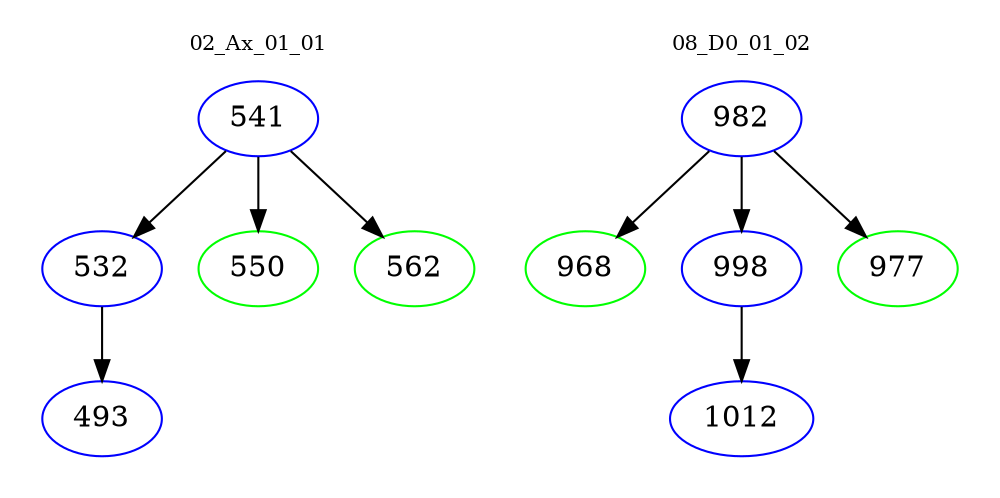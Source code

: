 digraph{
subgraph cluster_0 {
color = white
label = "02_Ax_01_01";
fontsize=10;
T0_541 [label="541", color="blue"]
T0_541 -> T0_532 [color="black"]
T0_532 [label="532", color="blue"]
T0_532 -> T0_493 [color="black"]
T0_493 [label="493", color="blue"]
T0_541 -> T0_550 [color="black"]
T0_550 [label="550", color="green"]
T0_541 -> T0_562 [color="black"]
T0_562 [label="562", color="green"]
}
subgraph cluster_1 {
color = white
label = "08_D0_01_02";
fontsize=10;
T1_982 [label="982", color="blue"]
T1_982 -> T1_968 [color="black"]
T1_968 [label="968", color="green"]
T1_982 -> T1_998 [color="black"]
T1_998 [label="998", color="blue"]
T1_998 -> T1_1012 [color="black"]
T1_1012 [label="1012", color="blue"]
T1_982 -> T1_977 [color="black"]
T1_977 [label="977", color="green"]
}
}
